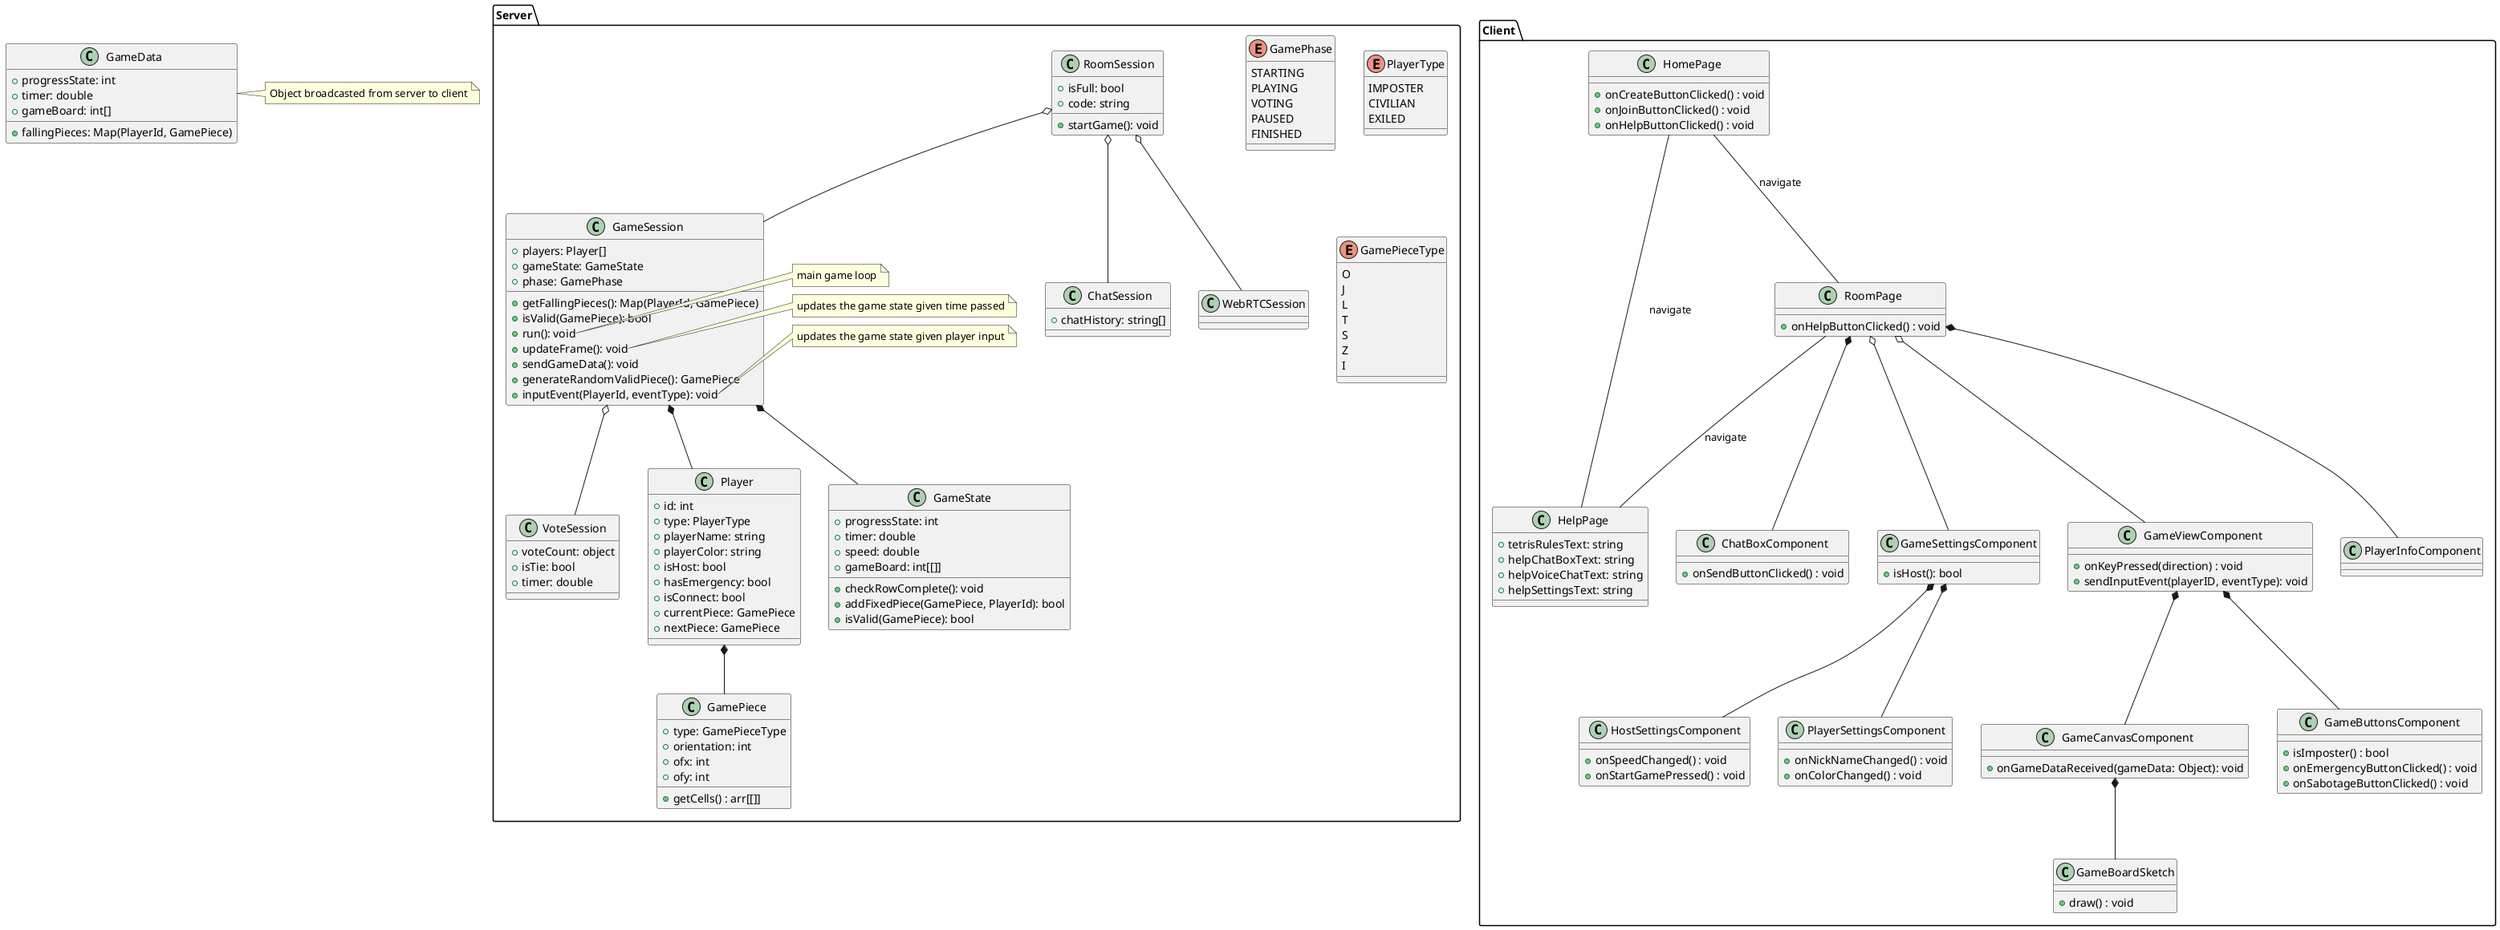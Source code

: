 @startuml

class GameData {
    + fallingPieces: Map(PlayerId, GamePiece)
    + progressState: int
    + timer: double
    + gameBoard: int[]
}

    note right of GameData
        Object broadcasted from server to client
    end note

package Client {
  class HomePage {
      + onCreateButtonClicked() : void
      + onJoinButtonClicked() : void
      + onHelpButtonClicked() : void
  }

  class HelpPage {
      + tetrisRulesText: string
      + helpChatBoxText: string
      + helpVoiceChatText: string
      + helpSettingsText: string
  }

  class RoomPage{
    + onHelpButtonClicked() : void
  }

  class GameBoardSketch {
      + draw() : void
  }
  class GameCanvasComponent {
      + onGameDataReceived(gameData: Object): void
  }
  class GameButtonsComponent{
        + isImposter() : bool
        + onEmergencyButtonClicked() : void
        + onSabotageButtonClicked() : void
  }

  class ChatBoxComponent{
      + onSendButtonClicked() : void
  }

  class GameSettingsComponent {
      + isHost(): bool
  }

  class HostSettingsComponent {
      + onSpeedChanged() : void
      + onStartGamePressed() : void
  }
  
  class PlayerSettingsComponent {
      + onNickNameChanged() : void
      + onColorChanged() : void
  }
  
  class GameViewComponent {
      + onKeyPressed(direction) : void
      + sendInputEvent(playerID, eventType): void
  }

  class PlayerInfoComponent
  
  RoomPage *-- PlayerInfoComponent
  RoomPage *-- ChatBoxComponent
  RoomPage o-- GameSettingsComponent
  RoomPage o-- GameViewComponent

  GameSettingsComponent *-- HostSettingsComponent
  GameSettingsComponent *-- PlayerSettingsComponent

  GameViewComponent *-- GameCanvasComponent
  GameViewComponent *-- GameButtonsComponent
  
  GameCanvasComponent *-- GameBoardSketch
  
  HomePage -- RoomPage: navigate
  HomePage -- HelpPage: navigate
  RoomPage -- HelpPage: navigate

}

package Server {
  class RoomSession {
      + isFull: bool
      + code: string
      + startGame(): void
  }

  class GameSession {
      + players: Player[]
      + gameState: GameState
      + phase: GamePhase
      + getFallingPieces(): Map(PlayerId, GamePiece)
      + isValid(GamePiece): bool   
      + run(): void  
      + updateFrame(): void
      + sendGameData(): void
      + generateRandomValidPiece(): GamePiece
      + inputEvent(PlayerId, eventType): void
  }

    note right of GameSession::run
        main game loop
    end note
    
    note right of GameSession::update
        updates the game state given time passed
    end note
    
    note right of GameSession::inputEvent
        updates the game state given player input
    end note

  enum GamePhase {
    STARTING
    PLAYING
    VOTING 
    PAUSED
    FINISHED
  }

  class ChatSession {
      + chatHistory: string[]
  }

  class WebRTCSession

  class VoteSession{
      + voteCount: object
      + isTie: bool
      + timer: double
  }

  enum PlayerType {
      IMPOSTER
      CIVILIAN
      EXILED
  }

  class Player {
      + id: int
      + type: PlayerType
      + playerName: string
      + playerColor: string
      + isHost: bool
      + hasEmergency: bool
      + isConnect: bool
      + currentPiece: GamePiece
      + nextPiece: GamePiece
  }

  class GameState {
      + progressState: int
      + timer: double
      + speed: double
      + gameBoard: int[[]]
      + checkRowComplete(): void
      + addFixedPiece(GamePiece, PlayerId): bool
      + isValid(GamePiece): bool
  }
  
  class GamePiece {
      + type: GamePieceType
      + orientation: int
      + getCells() : arr[[]]
      + ofx: int
      + ofy: int
  }

  enum GamePieceType {
      O
      J
      L
      T
      S
      Z
      I
  }
  
  RoomSession o-- GameSession
  RoomSession o-- ChatSession
  RoomSession o-- WebRTCSession
  
  GameSession o-- VoteSession

  GameSession *-- GameState
  GameSession *-- Player

  Player *-- GamePiece

}

@enduml
